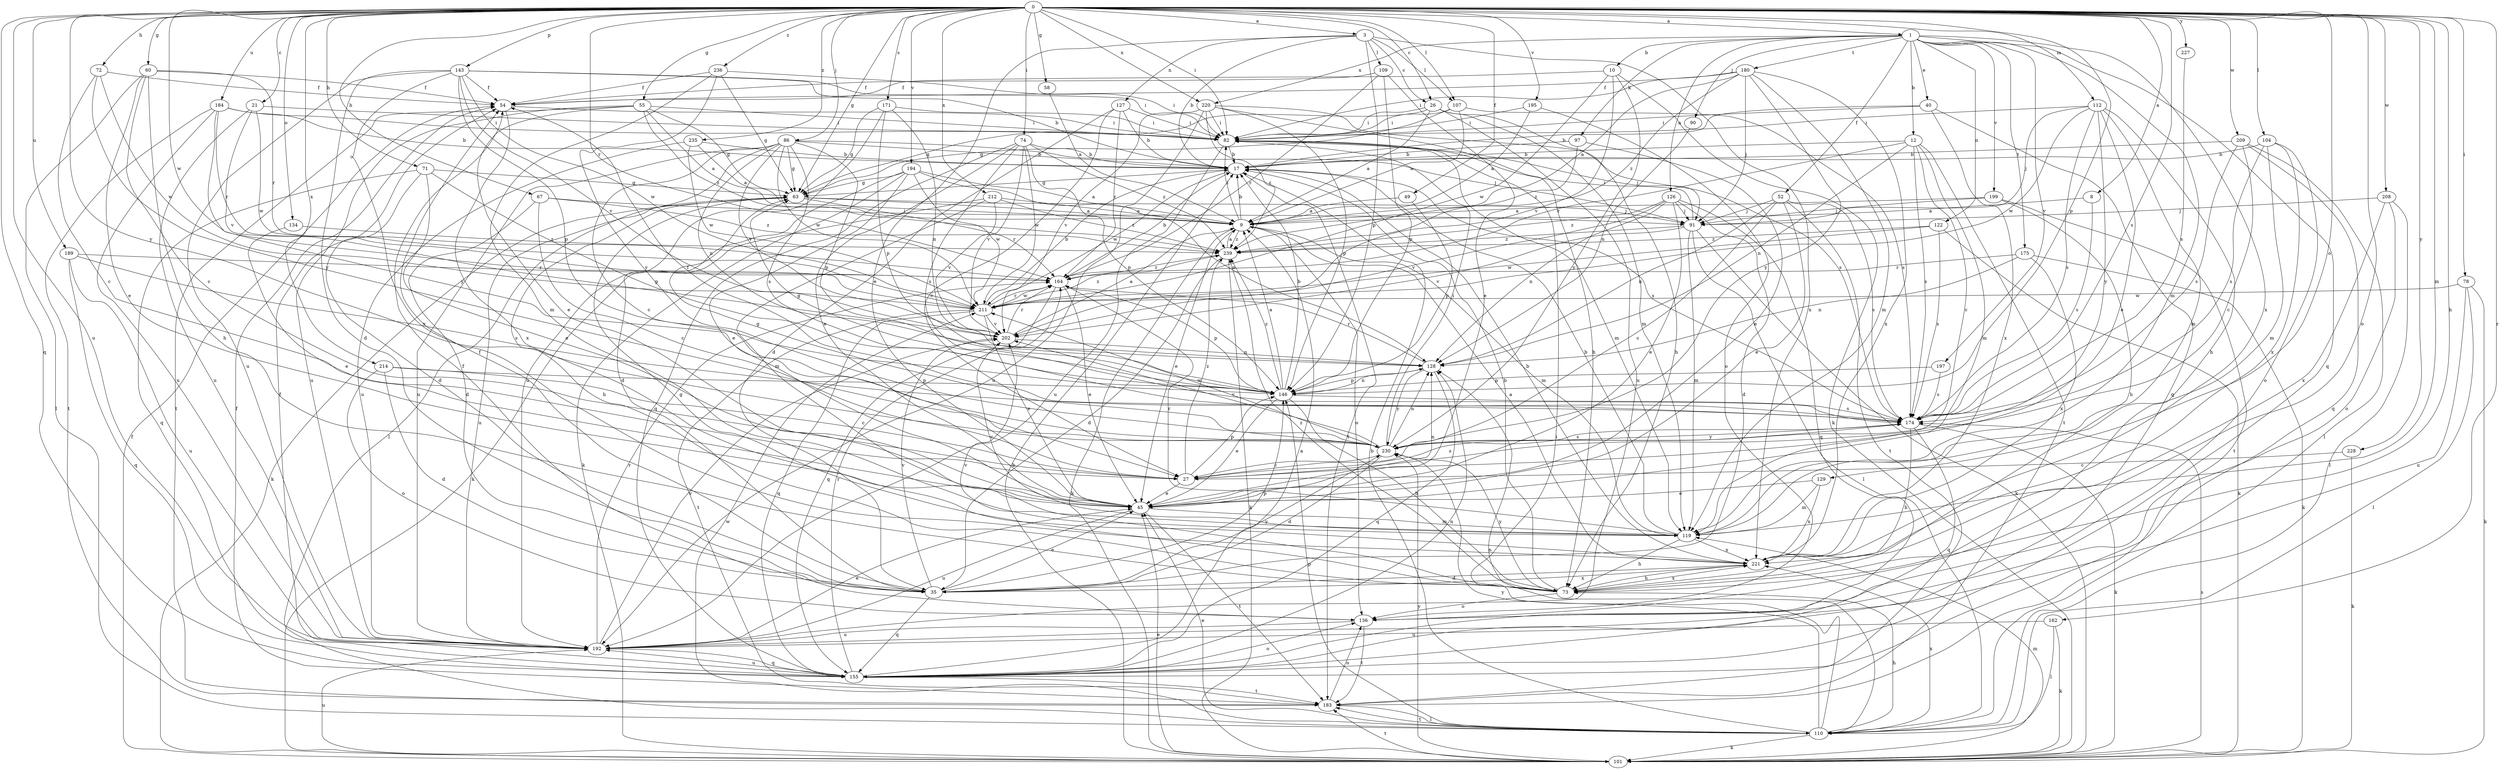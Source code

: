 strict digraph  {
0;
1;
3;
8;
9;
10;
12;
17;
21;
26;
27;
35;
40;
45;
49;
52;
54;
55;
58;
60;
63;
67;
71;
72;
73;
74;
78;
82;
86;
90;
91;
97;
101;
104;
107;
109;
110;
112;
119;
122;
126;
127;
128;
129;
134;
136;
143;
146;
155;
162;
164;
171;
174;
175;
180;
183;
184;
189;
192;
194;
195;
197;
199;
202;
208;
209;
211;
212;
214;
220;
221;
227;
228;
230;
235;
236;
239;
0 -> 1  [label=a];
0 -> 3  [label=a];
0 -> 8  [label=a];
0 -> 21  [label=c];
0 -> 26  [label=c];
0 -> 49  [label=f];
0 -> 55  [label=g];
0 -> 58  [label=g];
0 -> 60  [label=g];
0 -> 63  [label=g];
0 -> 67  [label=h];
0 -> 71  [label=h];
0 -> 72  [label=h];
0 -> 73  [label=h];
0 -> 74  [label=i];
0 -> 78  [label=i];
0 -> 82  [label=i];
0 -> 86  [label=j];
0 -> 104  [label=l];
0 -> 107  [label=l];
0 -> 112  [label=m];
0 -> 119  [label=m];
0 -> 129  [label=o];
0 -> 134  [label=o];
0 -> 136  [label=o];
0 -> 143  [label=p];
0 -> 146  [label=p];
0 -> 155  [label=q];
0 -> 162  [label=r];
0 -> 164  [label=r];
0 -> 171  [label=s];
0 -> 174  [label=s];
0 -> 184  [label=u];
0 -> 189  [label=u];
0 -> 192  [label=u];
0 -> 194  [label=v];
0 -> 195  [label=v];
0 -> 208  [label=w];
0 -> 209  [label=w];
0 -> 211  [label=w];
0 -> 212  [label=x];
0 -> 214  [label=x];
0 -> 220  [label=x];
0 -> 227  [label=y];
0 -> 228  [label=y];
0 -> 230  [label=y];
0 -> 235  [label=z];
0 -> 236  [label=z];
1 -> 10  [label=b];
1 -> 12  [label=b];
1 -> 40  [label=e];
1 -> 52  [label=f];
1 -> 90  [label=j];
1 -> 97  [label=k];
1 -> 119  [label=m];
1 -> 122  [label=n];
1 -> 126  [label=n];
1 -> 155  [label=q];
1 -> 175  [label=t];
1 -> 180  [label=t];
1 -> 197  [label=v];
1 -> 199  [label=v];
1 -> 220  [label=x];
1 -> 221  [label=x];
3 -> 17  [label=b];
3 -> 26  [label=c];
3 -> 45  [label=e];
3 -> 107  [label=l];
3 -> 109  [label=l];
3 -> 127  [label=n];
3 -> 146  [label=p];
3 -> 221  [label=x];
8 -> 9  [label=a];
8 -> 174  [label=s];
9 -> 17  [label=b];
9 -> 45  [label=e];
9 -> 82  [label=i];
9 -> 101  [label=k];
9 -> 119  [label=m];
9 -> 136  [label=o];
9 -> 239  [label=z];
10 -> 54  [label=f];
10 -> 101  [label=k];
10 -> 202  [label=v];
10 -> 211  [label=w];
10 -> 230  [label=y];
12 -> 17  [label=b];
12 -> 27  [label=c];
12 -> 119  [label=m];
12 -> 128  [label=n];
12 -> 164  [label=r];
12 -> 174  [label=s];
12 -> 183  [label=t];
17 -> 63  [label=g];
17 -> 174  [label=s];
17 -> 183  [label=t];
17 -> 211  [label=w];
21 -> 82  [label=i];
21 -> 192  [label=u];
21 -> 202  [label=v];
21 -> 211  [label=w];
26 -> 9  [label=a];
26 -> 63  [label=g];
26 -> 73  [label=h];
26 -> 82  [label=i];
26 -> 119  [label=m];
26 -> 192  [label=u];
27 -> 45  [label=e];
27 -> 146  [label=p];
27 -> 174  [label=s];
27 -> 239  [label=z];
35 -> 45  [label=e];
35 -> 54  [label=f];
35 -> 146  [label=p];
35 -> 155  [label=q];
35 -> 202  [label=v];
35 -> 221  [label=x];
35 -> 230  [label=y];
40 -> 17  [label=b];
40 -> 82  [label=i];
40 -> 155  [label=q];
40 -> 221  [label=x];
45 -> 119  [label=m];
45 -> 128  [label=n];
45 -> 183  [label=t];
45 -> 192  [label=u];
49 -> 9  [label=a];
49 -> 146  [label=p];
52 -> 27  [label=c];
52 -> 45  [label=e];
52 -> 91  [label=j];
52 -> 128  [label=n];
52 -> 174  [label=s];
52 -> 183  [label=t];
54 -> 82  [label=i];
54 -> 221  [label=x];
55 -> 9  [label=a];
55 -> 45  [label=e];
55 -> 63  [label=g];
55 -> 82  [label=i];
55 -> 183  [label=t];
55 -> 192  [label=u];
55 -> 239  [label=z];
58 -> 9  [label=a];
60 -> 27  [label=c];
60 -> 45  [label=e];
60 -> 54  [label=f];
60 -> 73  [label=h];
60 -> 110  [label=l];
60 -> 164  [label=r];
63 -> 9  [label=a];
63 -> 73  [label=h];
63 -> 91  [label=j];
63 -> 101  [label=k];
63 -> 164  [label=r];
63 -> 192  [label=u];
67 -> 27  [label=c];
67 -> 35  [label=d];
67 -> 91  [label=j];
67 -> 239  [label=z];
71 -> 35  [label=d];
71 -> 45  [label=e];
71 -> 63  [label=g];
71 -> 146  [label=p];
71 -> 155  [label=q];
72 -> 27  [label=c];
72 -> 54  [label=f];
72 -> 211  [label=w];
72 -> 230  [label=y];
73 -> 17  [label=b];
73 -> 63  [label=g];
73 -> 136  [label=o];
73 -> 202  [label=v];
73 -> 221  [label=x];
73 -> 230  [label=y];
73 -> 239  [label=z];
74 -> 17  [label=b];
74 -> 45  [label=e];
74 -> 146  [label=p];
74 -> 155  [label=q];
74 -> 174  [label=s];
74 -> 202  [label=v];
74 -> 211  [label=w];
74 -> 239  [label=z];
78 -> 101  [label=k];
78 -> 110  [label=l];
78 -> 192  [label=u];
78 -> 211  [label=w];
82 -> 17  [label=b];
82 -> 91  [label=j];
82 -> 119  [label=m];
82 -> 192  [label=u];
86 -> 17  [label=b];
86 -> 27  [label=c];
86 -> 63  [label=g];
86 -> 91  [label=j];
86 -> 110  [label=l];
86 -> 128  [label=n];
86 -> 146  [label=p];
86 -> 174  [label=s];
86 -> 192  [label=u];
86 -> 202  [label=v];
86 -> 211  [label=w];
90 -> 128  [label=n];
91 -> 82  [label=i];
91 -> 101  [label=k];
91 -> 110  [label=l];
91 -> 119  [label=m];
91 -> 202  [label=v];
91 -> 239  [label=z];
97 -> 17  [label=b];
97 -> 45  [label=e];
97 -> 239  [label=z];
101 -> 17  [label=b];
101 -> 45  [label=e];
101 -> 54  [label=f];
101 -> 119  [label=m];
101 -> 174  [label=s];
101 -> 183  [label=t];
101 -> 192  [label=u];
101 -> 230  [label=y];
104 -> 17  [label=b];
104 -> 119  [label=m];
104 -> 136  [label=o];
104 -> 174  [label=s];
104 -> 221  [label=x];
107 -> 9  [label=a];
107 -> 63  [label=g];
107 -> 82  [label=i];
107 -> 174  [label=s];
109 -> 45  [label=e];
109 -> 54  [label=f];
109 -> 146  [label=p];
109 -> 164  [label=r];
110 -> 17  [label=b];
110 -> 45  [label=e];
110 -> 73  [label=h];
110 -> 82  [label=i];
110 -> 101  [label=k];
110 -> 128  [label=n];
110 -> 146  [label=p];
110 -> 183  [label=t];
110 -> 211  [label=w];
110 -> 221  [label=x];
110 -> 230  [label=y];
112 -> 45  [label=e];
112 -> 73  [label=h];
112 -> 82  [label=i];
112 -> 91  [label=j];
112 -> 119  [label=m];
112 -> 174  [label=s];
112 -> 211  [label=w];
112 -> 230  [label=y];
119 -> 17  [label=b];
119 -> 73  [label=h];
119 -> 164  [label=r];
119 -> 202  [label=v];
119 -> 221  [label=x];
122 -> 101  [label=k];
122 -> 174  [label=s];
122 -> 211  [label=w];
122 -> 239  [label=z];
126 -> 35  [label=d];
126 -> 45  [label=e];
126 -> 91  [label=j];
126 -> 128  [label=n];
126 -> 155  [label=q];
126 -> 202  [label=v];
126 -> 239  [label=z];
127 -> 17  [label=b];
127 -> 27  [label=c];
127 -> 35  [label=d];
127 -> 82  [label=i];
127 -> 164  [label=r];
128 -> 146  [label=p];
128 -> 155  [label=q];
128 -> 164  [label=r];
128 -> 230  [label=y];
129 -> 45  [label=e];
129 -> 119  [label=m];
129 -> 221  [label=x];
134 -> 45  [label=e];
134 -> 239  [label=z];
136 -> 54  [label=f];
136 -> 183  [label=t];
136 -> 192  [label=u];
143 -> 17  [label=b];
143 -> 35  [label=d];
143 -> 54  [label=f];
143 -> 82  [label=i];
143 -> 146  [label=p];
143 -> 192  [label=u];
143 -> 202  [label=v];
143 -> 211  [label=w];
143 -> 221  [label=x];
146 -> 9  [label=a];
146 -> 17  [label=b];
146 -> 45  [label=e];
146 -> 63  [label=g];
146 -> 73  [label=h];
146 -> 128  [label=n];
146 -> 174  [label=s];
146 -> 239  [label=z];
155 -> 9  [label=a];
155 -> 54  [label=f];
155 -> 128  [label=n];
155 -> 136  [label=o];
155 -> 164  [label=r];
155 -> 183  [label=t];
155 -> 192  [label=u];
162 -> 101  [label=k];
162 -> 110  [label=l];
162 -> 192  [label=u];
164 -> 17  [label=b];
164 -> 45  [label=e];
164 -> 146  [label=p];
164 -> 155  [label=q];
164 -> 211  [label=w];
171 -> 63  [label=g];
171 -> 82  [label=i];
171 -> 128  [label=n];
171 -> 146  [label=p];
171 -> 192  [label=u];
174 -> 54  [label=f];
174 -> 73  [label=h];
174 -> 101  [label=k];
174 -> 155  [label=q];
174 -> 230  [label=y];
175 -> 101  [label=k];
175 -> 128  [label=n];
175 -> 164  [label=r];
175 -> 221  [label=x];
180 -> 9  [label=a];
180 -> 54  [label=f];
180 -> 82  [label=i];
180 -> 91  [label=j];
180 -> 119  [label=m];
180 -> 221  [label=x];
180 -> 230  [label=y];
180 -> 239  [label=z];
183 -> 54  [label=f];
183 -> 110  [label=l];
183 -> 136  [label=o];
184 -> 17  [label=b];
184 -> 82  [label=i];
184 -> 164  [label=r];
184 -> 183  [label=t];
184 -> 192  [label=u];
184 -> 230  [label=y];
189 -> 155  [label=q];
189 -> 164  [label=r];
189 -> 174  [label=s];
189 -> 192  [label=u];
192 -> 45  [label=e];
192 -> 155  [label=q];
192 -> 164  [label=r];
192 -> 202  [label=v];
194 -> 9  [label=a];
194 -> 35  [label=d];
194 -> 45  [label=e];
194 -> 63  [label=g];
194 -> 101  [label=k];
194 -> 128  [label=n];
194 -> 211  [label=w];
195 -> 9  [label=a];
195 -> 82  [label=i];
195 -> 136  [label=o];
197 -> 146  [label=p];
197 -> 174  [label=s];
199 -> 9  [label=a];
199 -> 73  [label=h];
199 -> 91  [label=j];
199 -> 183  [label=t];
202 -> 9  [label=a];
202 -> 128  [label=n];
202 -> 164  [label=r];
208 -> 91  [label=j];
208 -> 110  [label=l];
208 -> 136  [label=o];
208 -> 221  [label=x];
209 -> 17  [label=b];
209 -> 27  [label=c];
209 -> 110  [label=l];
209 -> 155  [label=q];
209 -> 174  [label=s];
211 -> 17  [label=b];
211 -> 45  [label=e];
211 -> 155  [label=q];
211 -> 164  [label=r];
211 -> 183  [label=t];
211 -> 202  [label=v];
211 -> 239  [label=z];
212 -> 9  [label=a];
212 -> 101  [label=k];
212 -> 119  [label=m];
212 -> 202  [label=v];
212 -> 239  [label=z];
214 -> 27  [label=c];
214 -> 35  [label=d];
214 -> 136  [label=o];
214 -> 146  [label=p];
220 -> 73  [label=h];
220 -> 82  [label=i];
220 -> 146  [label=p];
220 -> 174  [label=s];
220 -> 192  [label=u];
220 -> 202  [label=v];
220 -> 239  [label=z];
221 -> 9  [label=a];
221 -> 17  [label=b];
221 -> 35  [label=d];
221 -> 73  [label=h];
227 -> 174  [label=s];
228 -> 27  [label=c];
228 -> 101  [label=k];
230 -> 27  [label=c];
230 -> 35  [label=d];
230 -> 63  [label=g];
230 -> 82  [label=i];
230 -> 128  [label=n];
230 -> 174  [label=s];
230 -> 202  [label=v];
230 -> 211  [label=w];
235 -> 9  [label=a];
235 -> 17  [label=b];
235 -> 192  [label=u];
235 -> 211  [label=w];
236 -> 54  [label=f];
236 -> 63  [label=g];
236 -> 82  [label=i];
236 -> 119  [label=m];
236 -> 230  [label=y];
239 -> 9  [label=a];
239 -> 35  [label=d];
239 -> 101  [label=k];
239 -> 164  [label=r];
}
